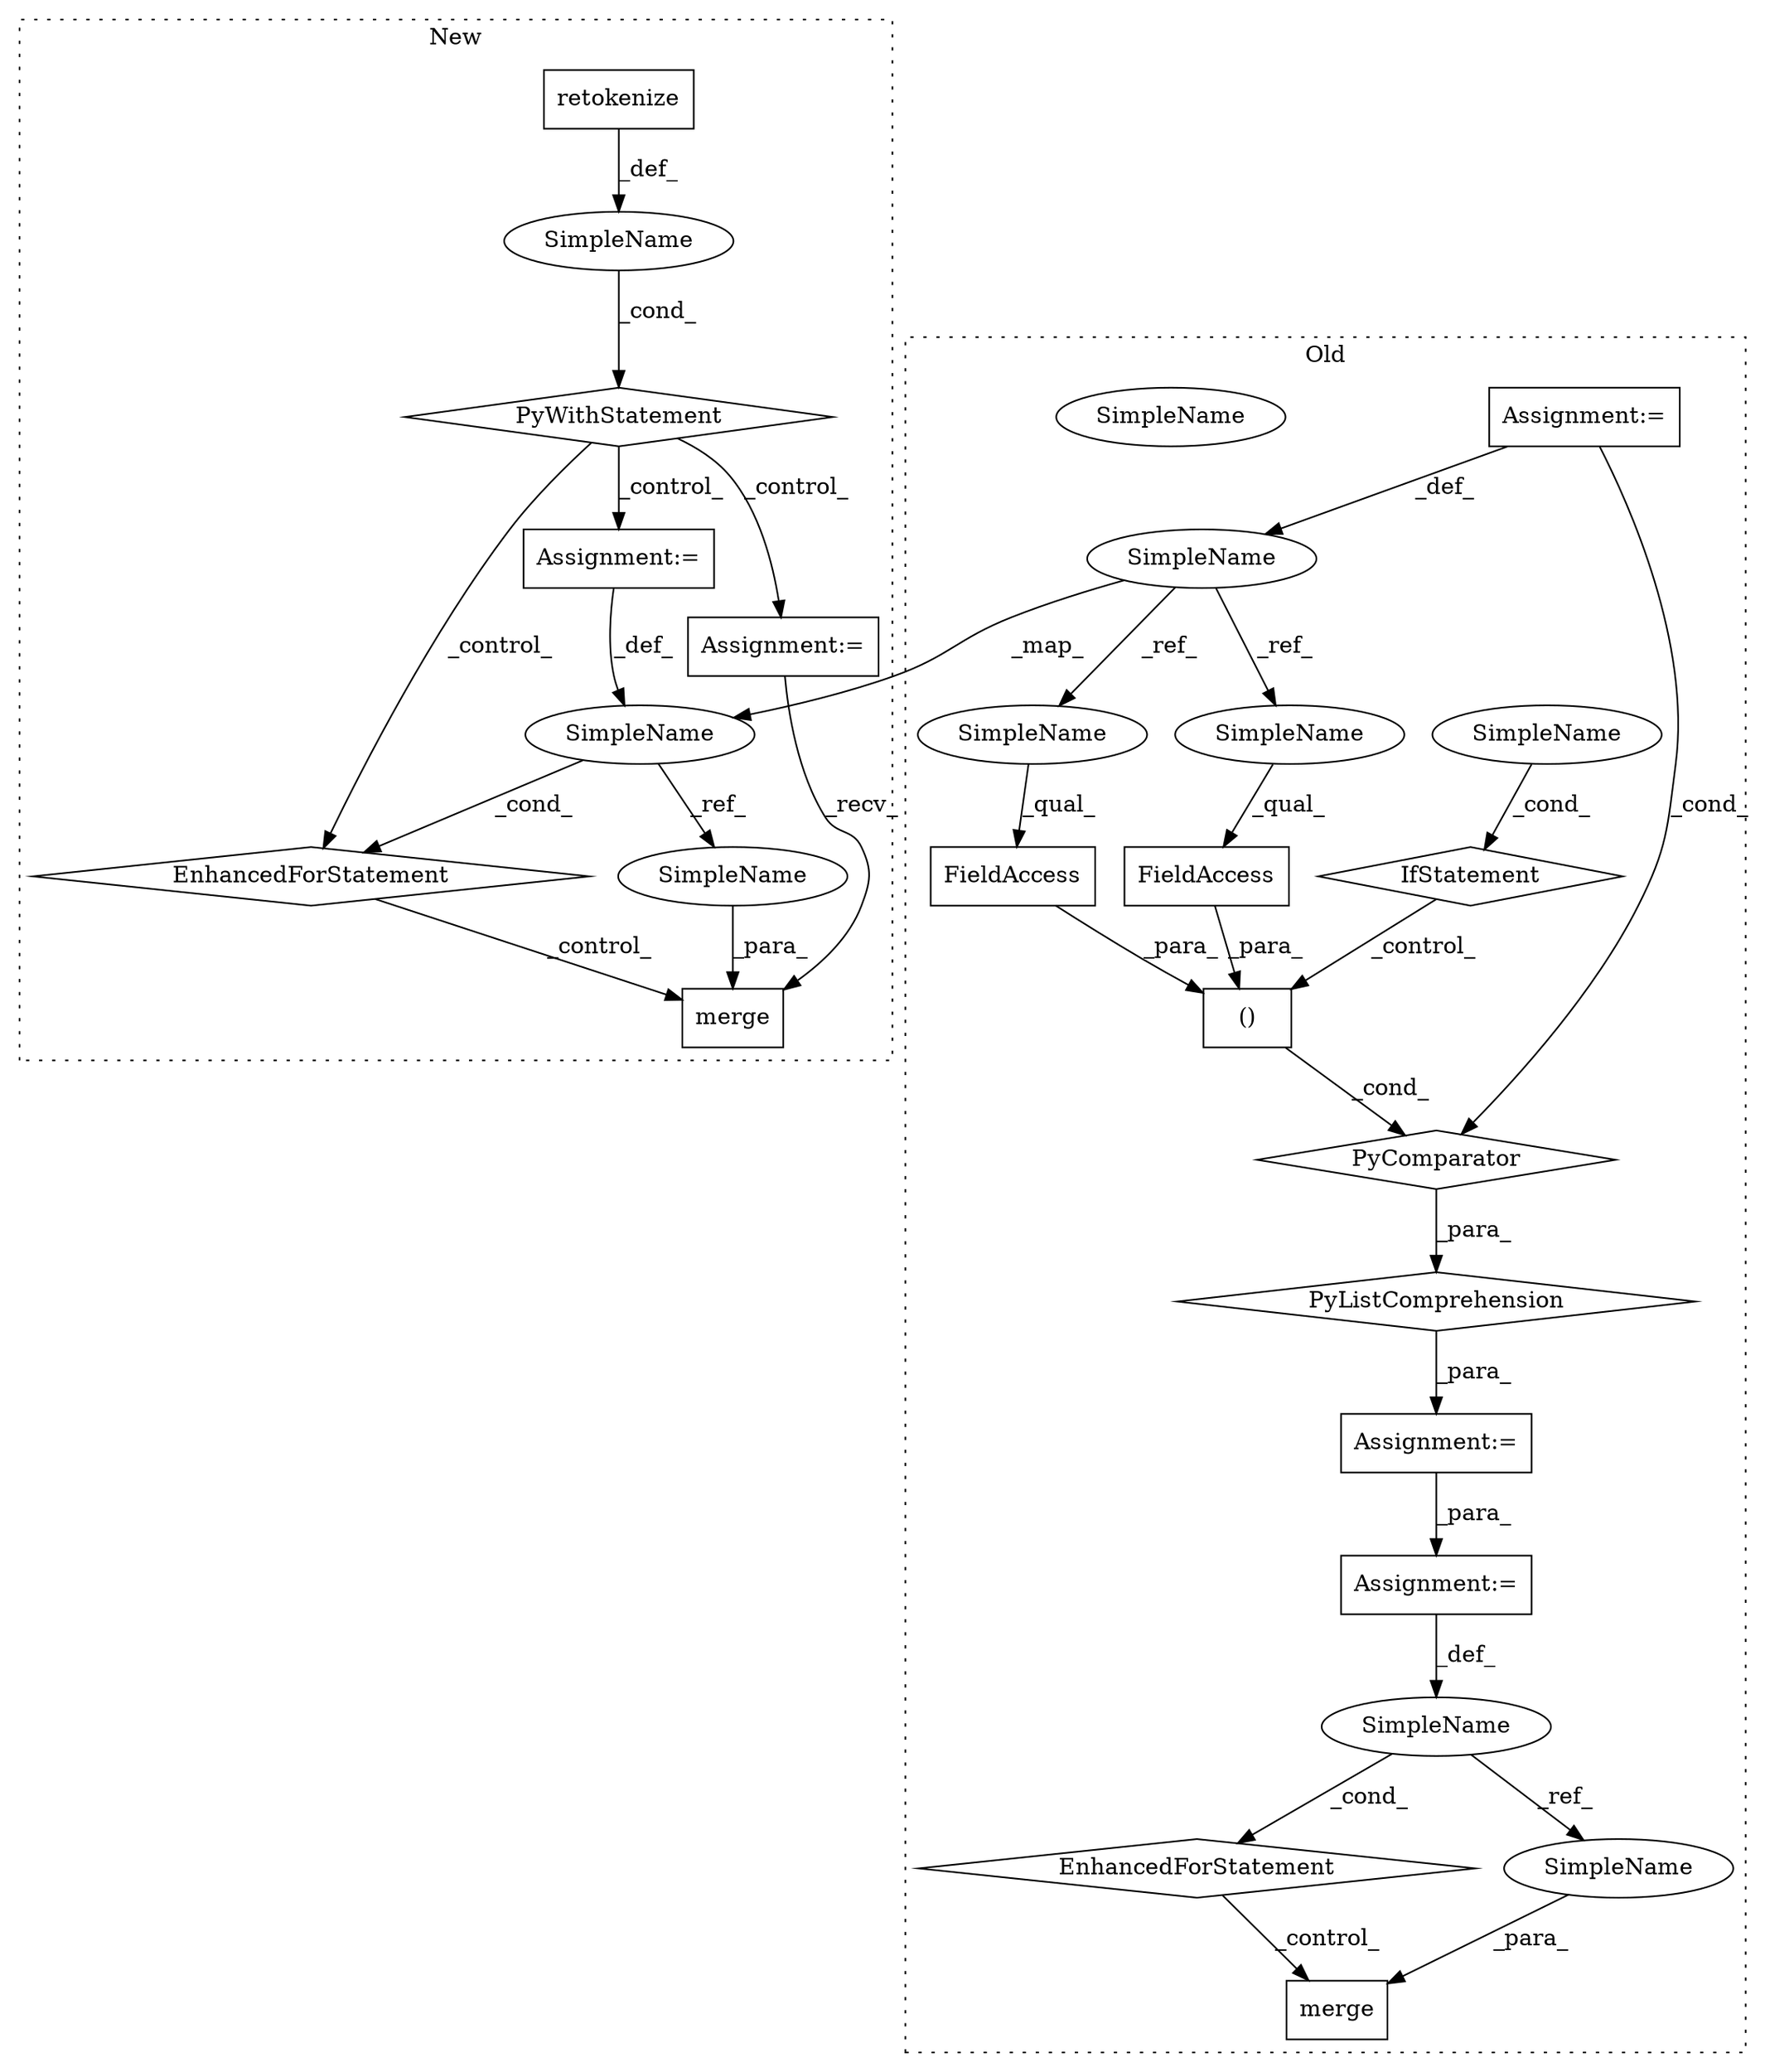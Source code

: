 digraph G {
subgraph cluster0 {
1 [label="()" a="106" s="4231" l="41" shape="box"];
3 [label="Assignment:=" a="7" s="4337" l="24" shape="box"];
4 [label="Assignment:=" a="7" s="4210" l="21" shape="box"];
7 [label="EnhancedForStatement" a="70" s="4371,4471" l="78,2" shape="diamond"];
9 [label="FieldAccess" a="22" s="4231" l="15" shape="box"];
10 [label="merge" a="32" s="4487,4512" l="6,1" shape="box"];
13 [label="PyListComprehension" a="109" s="4231" l="145" shape="diamond"];
14 [label="PyComparator" a="113" s="4337" l="24" shape="diamond"];
15 [label="SimpleName" a="42" s="4356" l="5" shape="ellipse"];
16 [label="IfStatement" a="25" s="4337" l="24" shape="diamond"];
18 [label="Assignment:=" a="7" s="4371,4471" l="78,2" shape="box"];
19 [label="SimpleName" a="42" s="4453" l="8" shape="ellipse"];
20 [label="FieldAccess" a="22" s="4259" l="13" shape="box"];
22 [label="SimpleName" a="42" s="4340" l="4" shape="ellipse"];
23 [label="SimpleName" a="42" s="4231" l="4" shape="ellipse"];
24 [label="SimpleName" a="42" s="4259" l="4" shape="ellipse"];
25 [label="SimpleName" a="42" s="4356" l="5" shape="ellipse"];
27 [label="SimpleName" a="42" s="4504" l="8" shape="ellipse"];
label = "Old";
style="dotted";
}
subgraph cluster1 {
2 [label="merge" a="32" s="4346,4356" l="6,1" shape="box"];
5 [label="Assignment:=" a="7" s="4222" l="11" shape="box"];
6 [label="EnhancedForStatement" a="70" s="4243,4320" l="61,2" shape="diamond"];
8 [label="retokenize" a="32" s="4194" l="12" shape="box"];
11 [label="PyWithStatement" a="104" s="4180,4206" l="10,2" shape="diamond"];
12 [label="SimpleName" a="42" s="" l="" shape="ellipse"];
17 [label="Assignment:=" a="7" s="4243,4320" l="61,2" shape="box"];
21 [label="SimpleName" a="42" s="4308" l="4" shape="ellipse"];
26 [label="SimpleName" a="42" s="4352" l="4" shape="ellipse"];
label = "New";
style="dotted";
}
1 -> 14 [label="_cond_"];
3 -> 14 [label="_cond_"];
3 -> 22 [label="_def_"];
4 -> 18 [label="_para_"];
5 -> 2 [label="_recv_"];
6 -> 2 [label="_control_"];
7 -> 10 [label="_control_"];
8 -> 12 [label="_def_"];
9 -> 1 [label="_para_"];
11 -> 17 [label="_control_"];
11 -> 6 [label="_control_"];
11 -> 5 [label="_control_"];
12 -> 11 [label="_cond_"];
13 -> 4 [label="_para_"];
14 -> 13 [label="_para_"];
16 -> 1 [label="_control_"];
17 -> 21 [label="_def_"];
18 -> 19 [label="_def_"];
19 -> 27 [label="_ref_"];
19 -> 7 [label="_cond_"];
20 -> 1 [label="_para_"];
21 -> 6 [label="_cond_"];
21 -> 26 [label="_ref_"];
22 -> 23 [label="_ref_"];
22 -> 21 [label="_map_"];
22 -> 24 [label="_ref_"];
23 -> 9 [label="_qual_"];
24 -> 20 [label="_qual_"];
25 -> 16 [label="_cond_"];
26 -> 2 [label="_para_"];
27 -> 10 [label="_para_"];
}